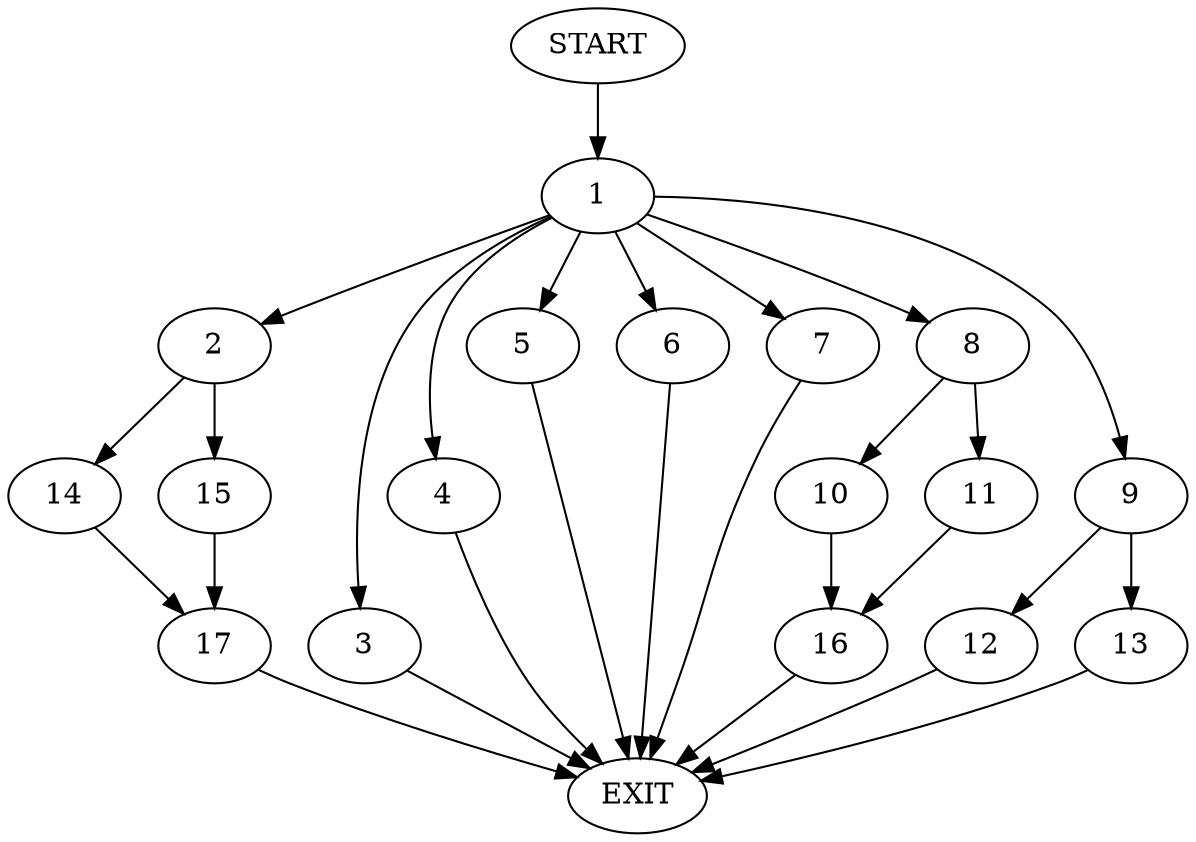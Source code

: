 digraph {
0 [label="START"]
18 [label="EXIT"]
0 -> 1
1 -> 2
1 -> 3
1 -> 4
1 -> 5
1 -> 6
1 -> 7
1 -> 8
1 -> 9
4 -> 18
6 -> 18
3 -> 18
8 -> 10
8 -> 11
5 -> 18
7 -> 18
9 -> 12
9 -> 13
2 -> 14
2 -> 15
10 -> 16
11 -> 16
16 -> 18
13 -> 18
12 -> 18
14 -> 17
15 -> 17
17 -> 18
}
